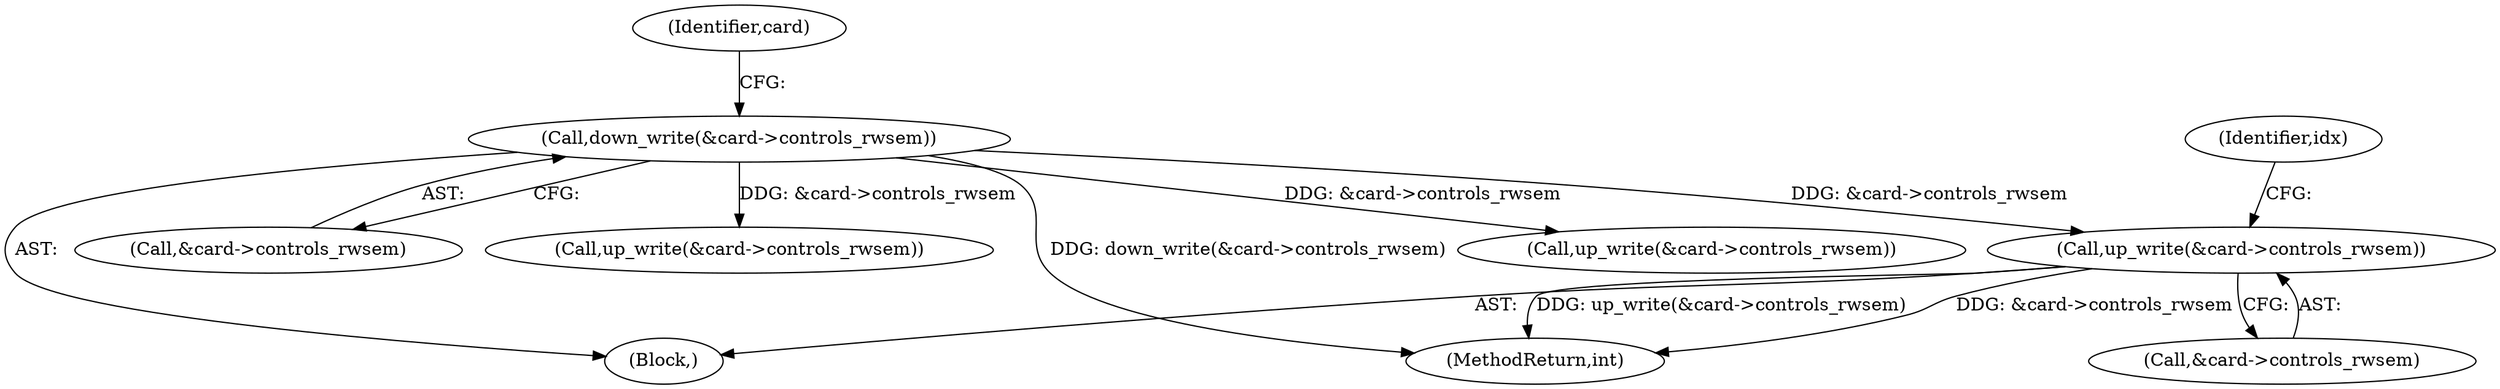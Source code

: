 digraph "0_linux_883a1d49f0d77d30012f114b2e19fc141beb3e8e@API" {
"1000242" [label="(Call,up_write(&card->controls_rwsem))"];
"1000143" [label="(Call,down_write(&card->controls_rwsem))"];
"1000144" [label="(Call,&card->controls_rwsem)"];
"1000143" [label="(Call,down_write(&card->controls_rwsem))"];
"1000243" [label="(Call,&card->controls_rwsem)"];
"1000154" [label="(Call,up_write(&card->controls_rwsem))"];
"1000249" [label="(Identifier,idx)"];
"1000103" [label="(Block,)"];
"1000278" [label="(MethodReturn,int)"];
"1000193" [label="(Call,up_write(&card->controls_rwsem))"];
"1000150" [label="(Identifier,card)"];
"1000242" [label="(Call,up_write(&card->controls_rwsem))"];
"1000242" -> "1000103"  [label="AST: "];
"1000242" -> "1000243"  [label="CFG: "];
"1000243" -> "1000242"  [label="AST: "];
"1000249" -> "1000242"  [label="CFG: "];
"1000242" -> "1000278"  [label="DDG: up_write(&card->controls_rwsem)"];
"1000242" -> "1000278"  [label="DDG: &card->controls_rwsem"];
"1000143" -> "1000242"  [label="DDG: &card->controls_rwsem"];
"1000143" -> "1000103"  [label="AST: "];
"1000143" -> "1000144"  [label="CFG: "];
"1000144" -> "1000143"  [label="AST: "];
"1000150" -> "1000143"  [label="CFG: "];
"1000143" -> "1000278"  [label="DDG: down_write(&card->controls_rwsem)"];
"1000143" -> "1000154"  [label="DDG: &card->controls_rwsem"];
"1000143" -> "1000193"  [label="DDG: &card->controls_rwsem"];
}
